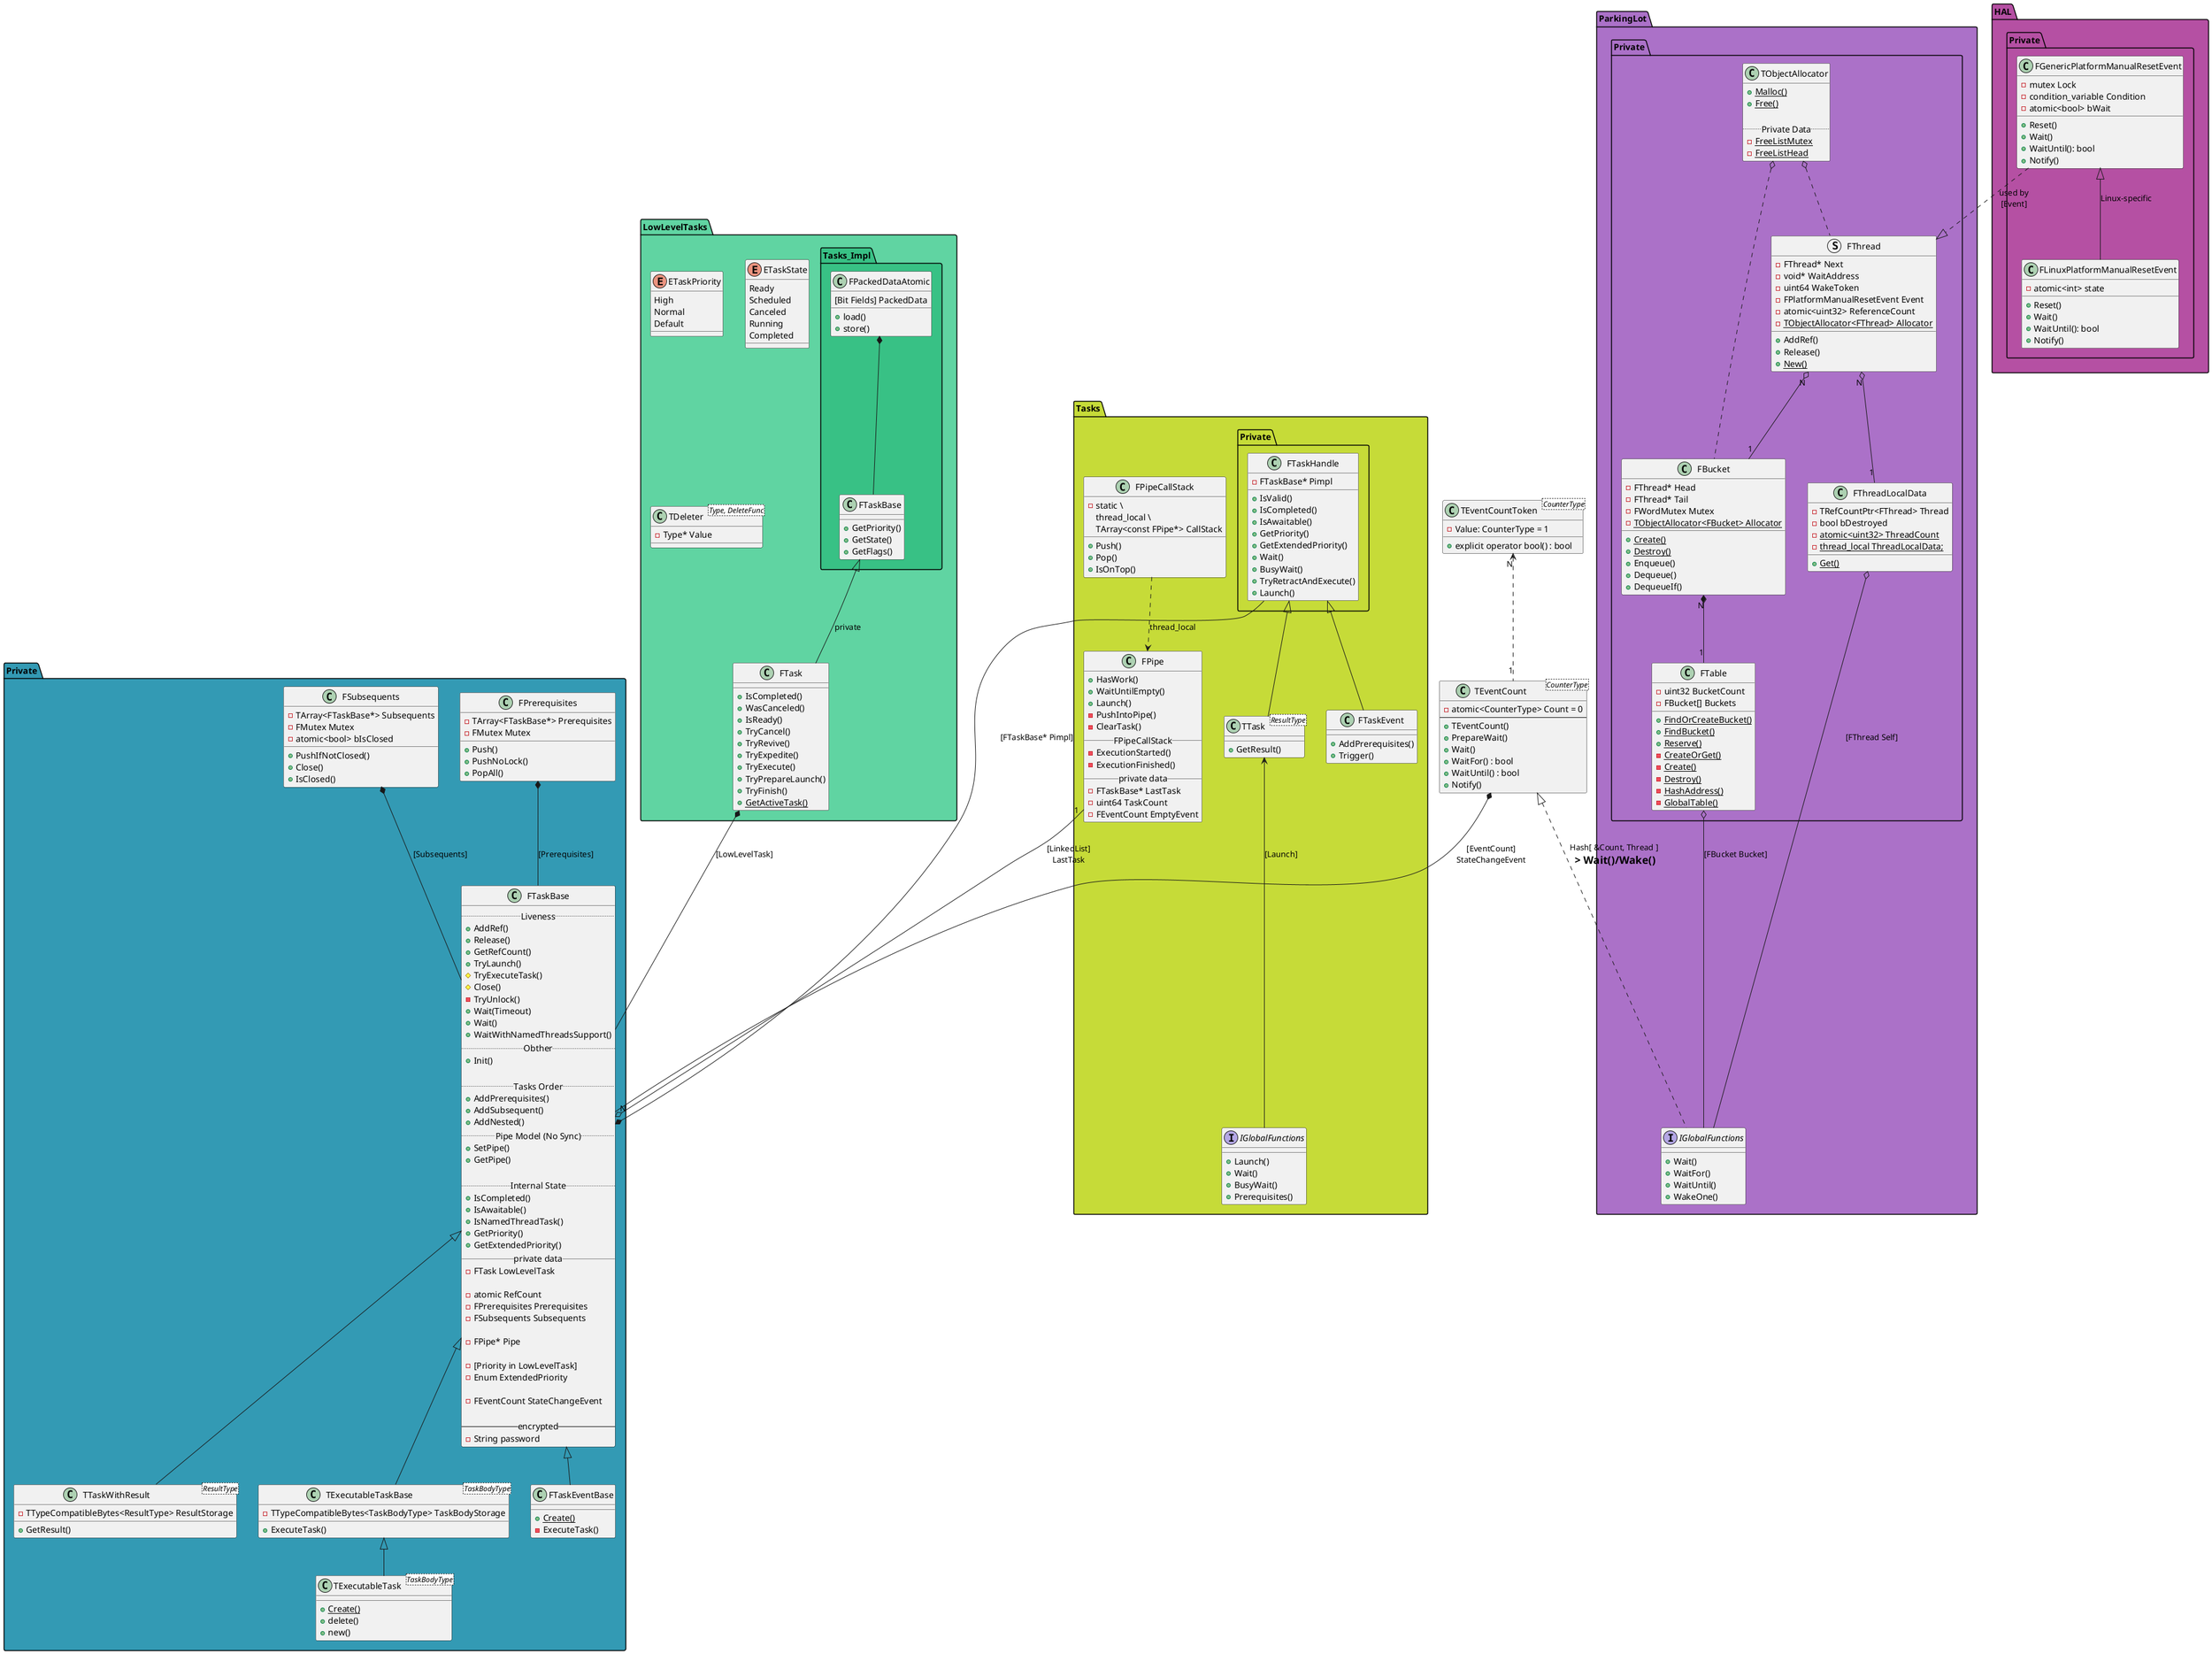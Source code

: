 @startuml TaskGraph

' 特别注意: 哪怕并不是"接口实现"，但如果A函数实现就是调用B函数，此处记录为 A <|.. B
' 如上认为B是对A的特殊的"方法实现"，而不是"接口实现"，哪怕他们本质上并没有继承关系

set namespaceSeparator ::


namespace HAL #b550a3{
    namespace Private{
        class FGenericPlatformManualResetEvent{
            -mutex Lock
            -condition_variable Condition
            -atomic<bool> bWait
            +Reset()
            +Wait()
            +WaitUntil(): bool
            +Notify()
        }

        class FLinuxPlatformManualResetEvent {
            -atomic<int> state
            +Reset()
            +Wait()
            +WaitUntil(): bool
            +Notify()
        }

        FGenericPlatformManualResetEvent <|-- FLinuxPlatformManualResetEvent : "Linux-specific"
    }
}


namespace ParkingLot #ab71c8{
    namespace Private{
        class TObjectAllocator{
            + {static} Malloc()
            + {static} Free()

            .. Private Data ..
            - {static} FreeListMutex
            - {static} FreeListHead
        }

        struct FThread{
            - FThread* Next
            - void* WaitAddress
            - uint64 WakeToken
            - FPlatformManualResetEvent Event
            - atomic<uint32> ReferenceCount
            - {static} TObjectAllocator<FThread> Allocator

            + AddRef()
            + Release()
            + {static} New()

        }
        TObjectAllocator o.. FThread
        ::HAL::Private::FGenericPlatformManualResetEvent ..|> FThread : used by\n[Event]

        class FThreadLocalData{
            + {static} Get()
            - TRefCountPtr<FThread> Thread
            - bool bDestroyed
            - {static} atomic<uint32> ThreadCount
            - {static} thread_local ThreadLocalData;
        }

        FThread "N" o-- "1" FThreadLocalData

        class FBucket{
            + {static} Create()
            + {static} Destroy()
            + Enqueue()
            + Dequeue()
            + DequeueIf()
            - FThread* Head
            - FThread* Tail
            - FWordMutex Mutex
            - {static} TObjectAllocator<FBucket> Allocator
        }
        
        FThread "N" o-- "1" FBucket
        TObjectAllocator o.. FBucket

        class FTable{
            + {static} FindOrCreateBucket()
            + {static} FindBucket()
            + {static} Reserve()
            - {static} CreateOrGet()
            - {static} Create()
            - {static} Destroy()
            - {static} HashAddress()

            - uint32 BucketCount
            - FBucket[] Buckets
            - {static} GlobalTable()

        }

        FBucket "N" *-- "1" FTable
    }

    interface IGlobalFunctions {
        + Wait()
        + WaitFor()
        + WaitUntil()
        + WakeOne()
    }

    Private::FThreadLocalData o-- IGlobalFunctions : [FThread Self]
    FTable o-- IGlobalFunctions : [FBucket Bucket]
}

class TEventCountToken<CounterType> {
    - Value: CounterType = 1
    + explicit operator bool() : bool
}

class TEventCount<CounterType> {
    - atomic<CounterType> Count = 0
    --
    + TEventCount()
    + PrepareWait()
    + Wait()
    + WaitFor() : bool
    + WaitUntil() : bool
    + Notify()
}

TEventCountToken "N" <.. "1" TEventCount
TEventCount <|.. ParkingLot::IGlobalFunctions : Hash[ &Count, Thread ] \n=> Wait()/Wake()

namespace Tasks#c6db38 {
    namespace Private{
        class FTaskHandle{
            + IsValid()
            + IsCompleted()
            + IsAwaitable()
            + GetPriority()
            + GetExtendedPriority()
            + Wait()
            + BusyWait()
            + TryRetractAndExecute()
            + Launch()
            - FTaskBase* Pimpl

        }

        ::Private::FTaskBase *-- FTaskHandle : [FTaskBase* Pimpl]
    }

    ' Engine/Source/Runtime/Core/Public/Tasks/Task.h:220
    class TTask<ResultType> {
        + GetResult()
    }

    ::Tasks::Private::FTaskHandle <|-- TTask

    class FTaskEvent{
        + AddPrerequisites()
        + Trigger()
    }

    ::Tasks::Private::FTaskHandle <|-- FTaskEvent

    class FPipeCallStack{
        - static \\
        thread_local \\
        TArray<const FPipe*> CallStack
        + Push()
        + Pop()
        + IsOnTop()

    }
    class FPipe{
        + HasWork()
        + WaitUntilEmpty()
        + Launch()
        - PushIntoPipe()
        - ClearTask()
        __ FPipeCallStack __
        - ExecutionStarted()
        - ExecutionFinished()
        __ private data __
        - FTaskBase* LastTask
        - uint64 TaskCount
        - FEventCount EmptyEvent
    }

    FPipeCallStack ..> FPipe: thread_local

    interface IGlobalFunctions {
        + Launch()
        + Wait()
        + BusyWait()
        + Prerequisites()
    }

    TTask <-- IGlobalFunctions : [Launch]
}


namespace LowLevelTasks#60d4a2 {
    enum ETaskPriority{
        High
        Normal
        Default
    }
    enum ETaskState{
        Ready
        Scheduled
        Canceled
        Running
        Completed
    }

    class TDeleter<Type, DeleteFunc>{
        - Type* Value
    }

    namespace Tasks_Impl #38c185 {
        class FTaskBase {

            + GetPriority()
            + GetState()
            + GetFlags()

        }

        class FPackedDataAtomic $tag1 {
            + load()
            + store()
            [Bit Fields] PackedData
        }

        FPackedDataAtomic *-- FTaskBase
    }

    ' Engine/Source/Runtime/Core/Public/Async/Fundamental/Task.h:309
    class FTask{
        + IsCompleted()
        + WasCanceled()
        ' + WasExpedited()
        ' - WasCanceledOrIsExpediting()
        + IsReady()
        + TryCancel()
        + TryRevive()
        + TryExpedite()
        + TryExecute()
        + TryPrepareLaunch()
        + TryFinish()
        ' get the currently active task if any
        + {static} GetActiveTask()


    }

    Tasks_Impl::FTaskBase <|-- FTask : private
}

namespace Private #339ab4 {
    ' Engine/Source/Runtime/Core/Public/Tasks/TaskPrivate.h:120
    class FPrerequisites{
    + Push()
    + PushNoLock()
    + PopAll()
    - TArray<FTaskBase*> Prerequisites
    - FMutex Mutex
    }

    class FSubsequents {
        + PushIfNotClosed()
        + Close()
        + IsClosed()
        - TArray<FTaskBase*> Subsequents
        - FMutex Mutex
        - atomic<bool> bIsClosed
    }

    class FTaskBase {
        .. Liveness ..
        + AddRef()
        + Release()
        + GetRefCount()
        + TryLaunch()
        # TryExecuteTask()
        # Close()
        - TryUnlock()
        + Wait(Timeout)
        + Wait()
        + WaitWithNamedThreadsSupport()
        .. Obther ..
        + Init()

        .. Tasks Order ..
        + AddPrerequisites()
        + AddSubsequent()
        + AddNested()
        .. Pipe Model (No Sync)..
        + SetPipe()
        + GetPipe()

        .. Internal State ..
        + IsCompleted()
        + IsAwaitable()
        + IsNamedThreadTask()
        + GetPriority()
        + GetExtendedPriority()
        __ private data __
        - FTask LowLevelTask

        - atomic RefCount
        - FPrerequisites Prerequisites
        - FSubsequents Subsequents

        - FPipe* Pipe

        - [Priority in LowLevelTask]
        - Enum ExtendedPriority

        - FEventCount StateChangeEvent

        -- encrypted --
        - String password
    }

    ::LowLevelTasks::FTask *-- FTaskBase : [LowLevelTask]
    ' ::Tasks::FPipe o-- FTaskBase : push deque
    ::Tasks::FPipe "1" --o "N" FTaskBase : [LinkedList]\nLastTask
    ::TEventCount *-- FTaskBase : [EventCount]\nStateChangeEvent
    FPrerequisites *-- FTaskBase : [Prerequisites]
    FSubsequents *-- FTaskBase : [Subsequents]

    class TTaskWithResult<ResultType>{
        + GetResult()
        - TTypeCompatibleBytes<ResultType> ResultStorage
    }
    FTaskBase <|-- TTaskWithResult

    class TExecutableTaskBase<TaskBodyType> {
        + ExecuteTask()
        - TTypeCompatibleBytes<TaskBodyType> TaskBodyStorage
    }
    FTaskBase <|-- TExecutableTaskBase

    class TExecutableTask<TaskBodyType>{
        + {static} Create()
        + delete()
        + new()
    }
    TExecutableTaskBase <|-- TExecutableTask

    class FTaskEventBase {
        + {static} Create()
        - ExecuteTask()
    }
    FTaskBase <|-- FTaskEventBase
}

' remove $tag1

@enduml